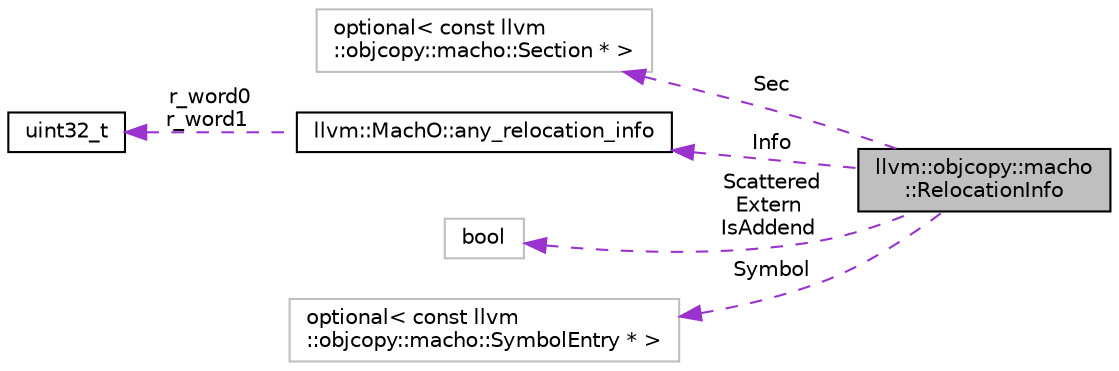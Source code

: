 digraph "llvm::objcopy::macho::RelocationInfo"
{
 // LATEX_PDF_SIZE
  bgcolor="transparent";
  edge [fontname="Helvetica",fontsize="10",labelfontname="Helvetica",labelfontsize="10"];
  node [fontname="Helvetica",fontsize="10",shape=record];
  rankdir="LR";
  Node1 [label="llvm::objcopy::macho\l::RelocationInfo",height=0.2,width=0.4,color="black", fillcolor="grey75", style="filled", fontcolor="black",tooltip=" "];
  Node2 -> Node1 [dir="back",color="darkorchid3",fontsize="10",style="dashed",label=" Sec" ,fontname="Helvetica"];
  Node2 [label="optional\< const llvm\l::objcopy::macho::Section * \>",height=0.2,width=0.4,color="grey75",tooltip=" "];
  Node3 -> Node1 [dir="back",color="darkorchid3",fontsize="10",style="dashed",label=" Info" ,fontname="Helvetica"];
  Node3 [label="llvm::MachO::any_relocation_info",height=0.2,width=0.4,color="black",URL="$structllvm_1_1MachO_1_1any__relocation__info.html",tooltip=" "];
  Node4 -> Node3 [dir="back",color="darkorchid3",fontsize="10",style="dashed",label=" r_word0\nr_word1" ,fontname="Helvetica"];
  Node4 [label="uint32_t",height=0.2,width=0.4,color="black",URL="$classuint32__t.html",tooltip=" "];
  Node5 -> Node1 [dir="back",color="darkorchid3",fontsize="10",style="dashed",label=" Scattered\nExtern\nIsAddend" ,fontname="Helvetica"];
  Node5 [label="bool",height=0.2,width=0.4,color="grey75",tooltip=" "];
  Node6 -> Node1 [dir="back",color="darkorchid3",fontsize="10",style="dashed",label=" Symbol" ,fontname="Helvetica"];
  Node6 [label="optional\< const llvm\l::objcopy::macho::SymbolEntry * \>",height=0.2,width=0.4,color="grey75",tooltip=" "];
}
